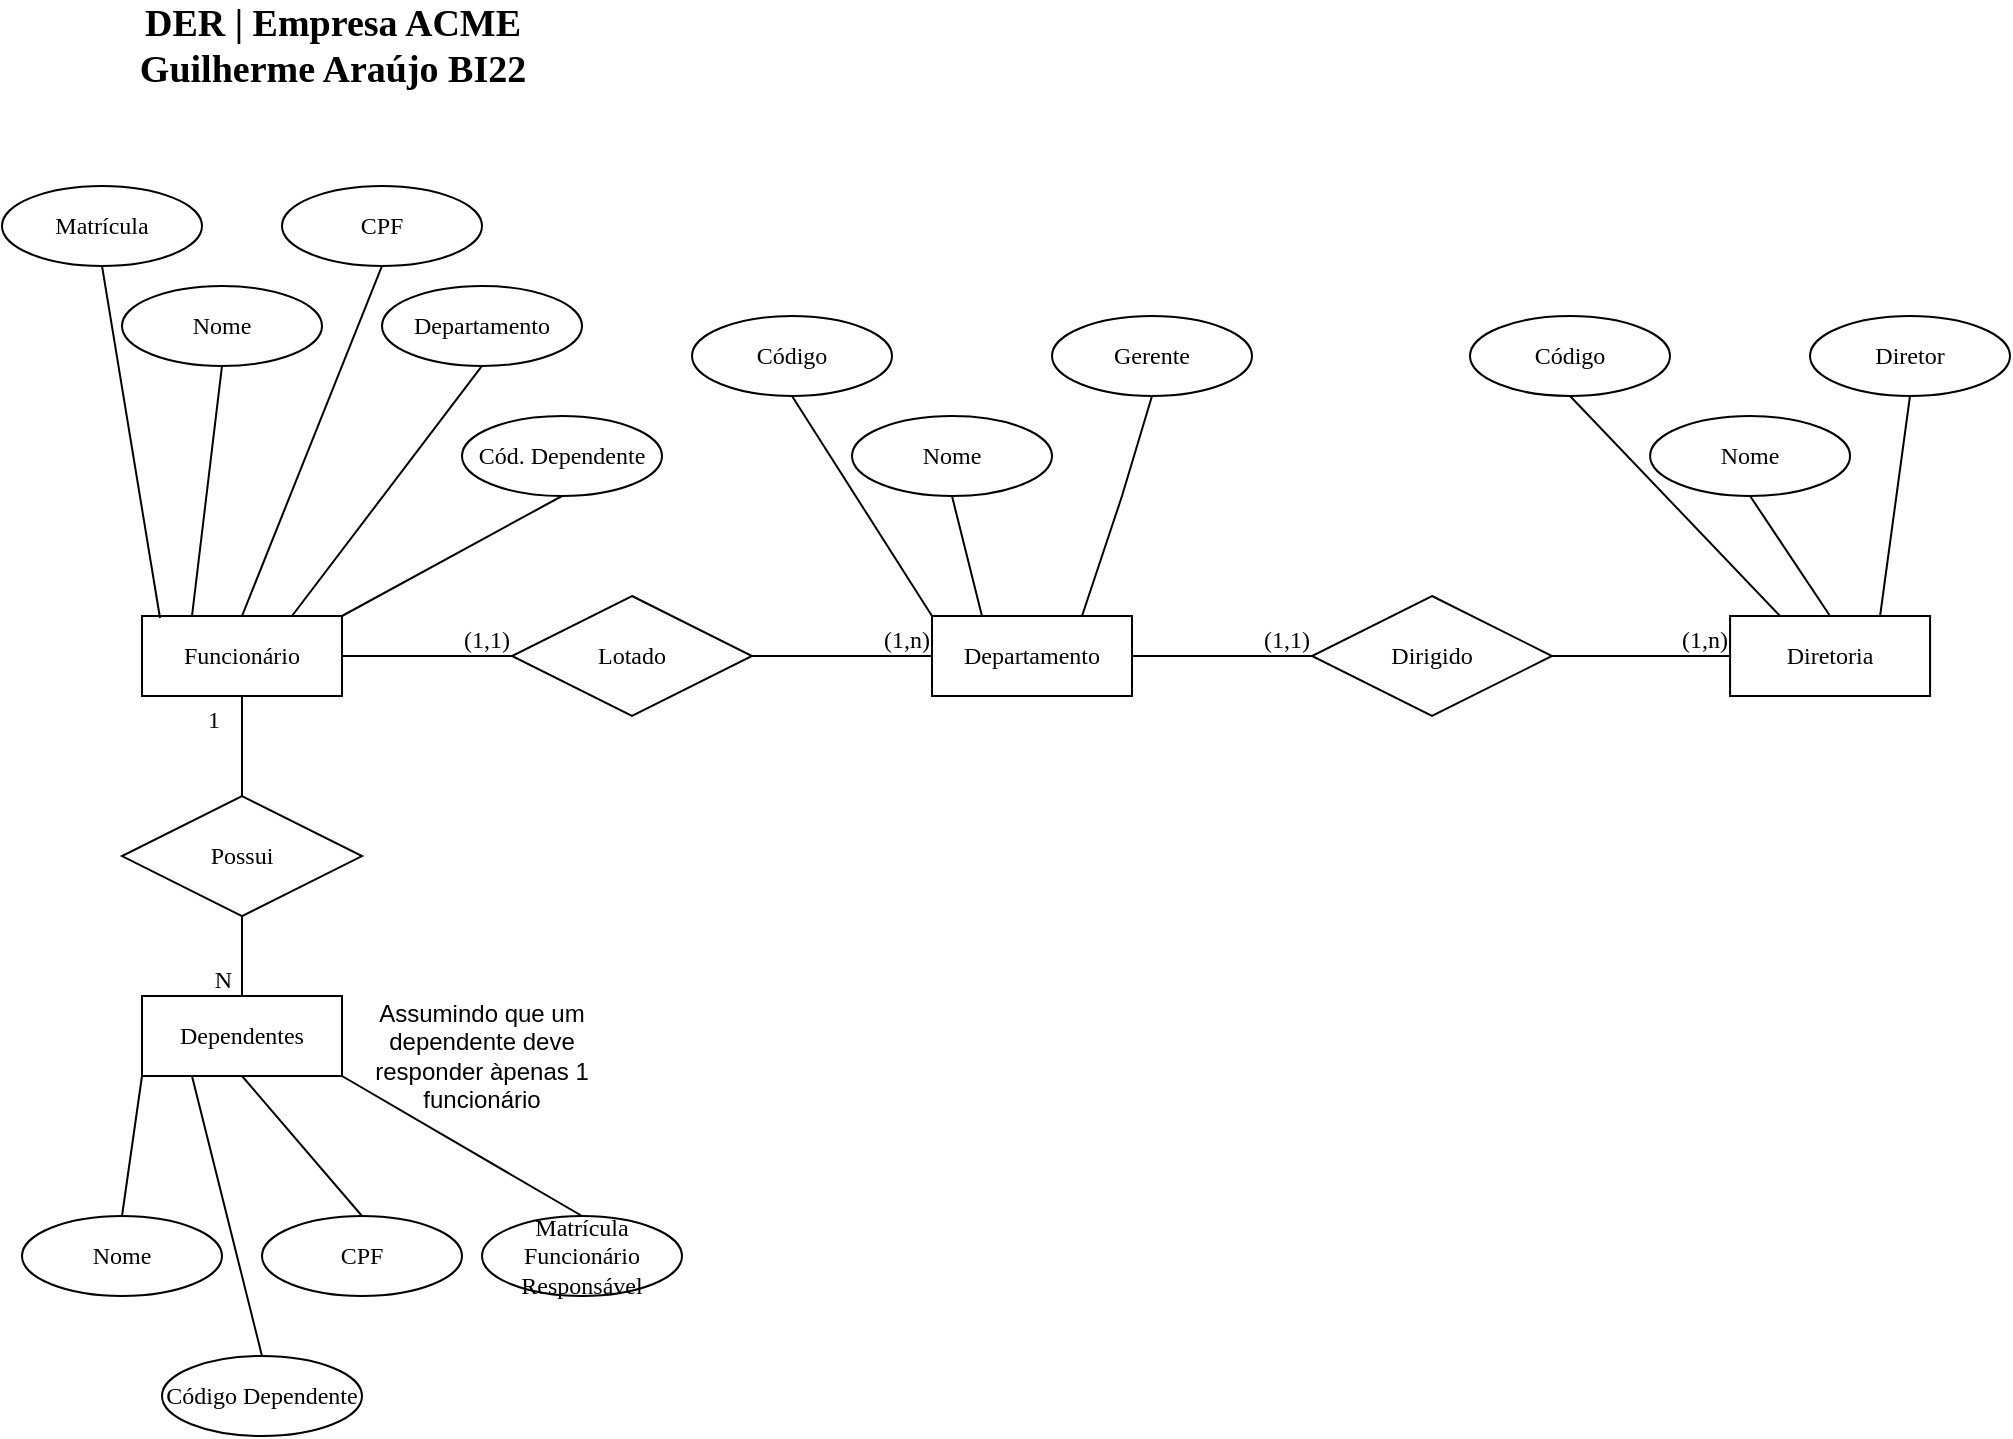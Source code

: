 <mxfile version="14.6.3" type="github">
  <diagram id="GGirwTekXRImOjxvT9fF" name="Page-1">
    <mxGraphModel dx="828" dy="452" grid="1" gridSize="10" guides="1" tooltips="1" connect="1" arrows="1" fold="1" page="1" pageScale="1" pageWidth="1169" pageHeight="827" math="0" shadow="0">
      <root>
        <mxCell id="0" />
        <mxCell id="1" parent="0" />
        <mxCell id="boWxEHNUgskN5GAm8cTc-1" value="&lt;font style=&quot;font-size: 19px&quot;&gt;DER | Empresa ACME&lt;br&gt;Guilherme Araújo BI22&lt;/font&gt;" style="text;html=1;align=center;verticalAlign=middle;resizable=0;points=[];autosize=1;fontFamily=Lucida Console;fontStyle=1;fontSize=12;" parent="1" vertex="1">
          <mxGeometry x="35" y="35" width="260" height="40" as="geometry" />
        </mxCell>
        <mxCell id="boWxEHNUgskN5GAm8cTc-43" value="&lt;font style=&quot;font-size: 12px&quot;&gt;Lotado&lt;/font&gt;" style="shape=rhombus;perimeter=rhombusPerimeter;whiteSpace=wrap;html=1;align=center;fontFamily=Lucida Console;fontSize=12;" parent="1" vertex="1">
          <mxGeometry x="255" y="330" width="120" height="60" as="geometry" />
        </mxCell>
        <mxCell id="boWxEHNUgskN5GAm8cTc-44" value="&lt;font style=&quot;font-size: 12px&quot;&gt;Departamento&lt;/font&gt;" style="whiteSpace=wrap;html=1;align=center;fontFamily=Lucida Console;fontSize=12;" parent="1" vertex="1">
          <mxGeometry x="465" y="340" width="100" height="40" as="geometry" />
        </mxCell>
        <mxCell id="boWxEHNUgskN5GAm8cTc-45" value="Diretoria" style="whiteSpace=wrap;html=1;align=center;fontFamily=Lucida Console;fontSize=12;" parent="1" vertex="1">
          <mxGeometry x="864.04" y="340" width="100" height="40" as="geometry" />
        </mxCell>
        <mxCell id="boWxEHNUgskN5GAm8cTc-46" value="" style="endArrow=none;html=1;rounded=0;fontFamily=Lucida Console;fontSize=12;exitX=1;exitY=0.5;exitDx=0;exitDy=0;" parent="1" source="I5Dhk4yvslrsnTu3Sv3g-1" target="boWxEHNUgskN5GAm8cTc-43" edge="1">
          <mxGeometry relative="1" as="geometry">
            <mxPoint x="165" y="360" as="sourcePoint" />
            <mxPoint x="275" y="450" as="targetPoint" />
          </mxGeometry>
        </mxCell>
        <mxCell id="boWxEHNUgskN5GAm8cTc-47" value="(1,1)" style="resizable=0;html=1;align=right;verticalAlign=bottom;fontFamily=Lucida Console;" parent="boWxEHNUgskN5GAm8cTc-46" connectable="0" vertex="1">
          <mxGeometry x="1" relative="1" as="geometry">
            <mxPoint x="-1" as="offset" />
          </mxGeometry>
        </mxCell>
        <mxCell id="boWxEHNUgskN5GAm8cTc-48" value="" style="endArrow=none;html=1;rounded=0;fontFamily=Lucida Console;fontSize=12;exitX=1;exitY=0.5;exitDx=0;exitDy=0;entryX=0;entryY=0.5;entryDx=0;entryDy=0;" parent="1" source="boWxEHNUgskN5GAm8cTc-43" target="boWxEHNUgskN5GAm8cTc-44" edge="1">
          <mxGeometry relative="1" as="geometry">
            <mxPoint x="305" y="360" as="sourcePoint" />
            <mxPoint x="355" y="359.5" as="targetPoint" />
          </mxGeometry>
        </mxCell>
        <mxCell id="boWxEHNUgskN5GAm8cTc-49" value="(1,n)" style="resizable=0;html=1;align=right;verticalAlign=bottom;fontFamily=Lucida Console;" parent="boWxEHNUgskN5GAm8cTc-48" connectable="0" vertex="1">
          <mxGeometry x="1" relative="1" as="geometry">
            <mxPoint x="-1" as="offset" />
          </mxGeometry>
        </mxCell>
        <mxCell id="boWxEHNUgskN5GAm8cTc-50" value="" style="endArrow=none;html=1;rounded=0;fontFamily=Lucida Console;fontSize=12;exitX=1;exitY=0.5;exitDx=0;exitDy=0;entryX=0;entryY=0.5;entryDx=0;entryDy=0;" parent="1" source="boWxEHNUgskN5GAm8cTc-44" target="boWxEHNUgskN5GAm8cTc-53" edge="1">
          <mxGeometry relative="1" as="geometry">
            <mxPoint x="465" y="359.5" as="sourcePoint" />
            <mxPoint x="525" y="359.5" as="targetPoint" />
          </mxGeometry>
        </mxCell>
        <mxCell id="boWxEHNUgskN5GAm8cTc-51" value="(1,1)" style="resizable=0;html=1;align=right;verticalAlign=bottom;fontFamily=Lucida Console;" parent="boWxEHNUgskN5GAm8cTc-50" connectable="0" vertex="1">
          <mxGeometry x="1" relative="1" as="geometry">
            <mxPoint x="-1" as="offset" />
          </mxGeometry>
        </mxCell>
        <mxCell id="boWxEHNUgskN5GAm8cTc-53" value="&lt;font style=&quot;font-size: 12px&quot;&gt;Dirigido&lt;/font&gt;" style="shape=rhombus;perimeter=rhombusPerimeter;whiteSpace=wrap;html=1;align=center;fontFamily=Lucida Console;fontSize=12;" parent="1" vertex="1">
          <mxGeometry x="655" y="330" width="120" height="60" as="geometry" />
        </mxCell>
        <mxCell id="boWxEHNUgskN5GAm8cTc-54" value="" style="endArrow=none;html=1;rounded=0;fontFamily=Lucida Console;fontSize=12;exitX=1;exitY=0.5;exitDx=0;exitDy=0;entryX=0;entryY=0.5;entryDx=0;entryDy=0;" parent="1" source="boWxEHNUgskN5GAm8cTc-53" target="boWxEHNUgskN5GAm8cTc-45" edge="1">
          <mxGeometry relative="1" as="geometry">
            <mxPoint x="784" y="360" as="sourcePoint" />
            <mxPoint x="824" y="419.97" as="targetPoint" />
          </mxGeometry>
        </mxCell>
        <mxCell id="boWxEHNUgskN5GAm8cTc-55" value="(1,n)" style="resizable=0;html=1;align=right;verticalAlign=bottom;fontFamily=Lucida Console;" parent="boWxEHNUgskN5GAm8cTc-54" connectable="0" vertex="1">
          <mxGeometry x="1" relative="1" as="geometry">
            <mxPoint x="-1" as="offset" />
          </mxGeometry>
        </mxCell>
        <mxCell id="boWxEHNUgskN5GAm8cTc-61" value="Código" style="ellipse;whiteSpace=wrap;html=1;align=center;fontFamily=Lucida Console;fontSize=12;" parent="1" vertex="1">
          <mxGeometry x="345" y="190" width="100" height="40" as="geometry" />
        </mxCell>
        <mxCell id="boWxEHNUgskN5GAm8cTc-62" value="Nome" style="ellipse;whiteSpace=wrap;html=1;align=center;fontFamily=Lucida Console;fontSize=12;" parent="1" vertex="1">
          <mxGeometry x="425" y="240" width="100" height="40" as="geometry" />
        </mxCell>
        <mxCell id="boWxEHNUgskN5GAm8cTc-63" value="Cód. Dependente" style="ellipse;whiteSpace=wrap;html=1;align=center;fontFamily=Lucida Console;fontSize=12;" parent="1" vertex="1">
          <mxGeometry x="230" y="240" width="100" height="40" as="geometry" />
        </mxCell>
        <mxCell id="boWxEHNUgskN5GAm8cTc-64" value="" style="endArrow=none;html=1;rounded=0;fontFamily=Lucida Console;fontSize=12;exitX=0.5;exitY=1;exitDx=0;exitDy=0;entryX=0;entryY=0;entryDx=0;entryDy=0;" parent="1" source="boWxEHNUgskN5GAm8cTc-61" target="boWxEHNUgskN5GAm8cTc-44" edge="1">
          <mxGeometry relative="1" as="geometry">
            <mxPoint x="195" y="420" as="sourcePoint" />
            <mxPoint x="355" y="420" as="targetPoint" />
          </mxGeometry>
        </mxCell>
        <mxCell id="boWxEHNUgskN5GAm8cTc-65" value="" style="endArrow=none;html=1;rounded=0;fontFamily=Lucida Console;fontSize=12;exitX=0.5;exitY=1;exitDx=0;exitDy=0;entryX=1;entryY=0;entryDx=0;entryDy=0;" parent="1" source="boWxEHNUgskN5GAm8cTc-63" target="I5Dhk4yvslrsnTu3Sv3g-1" edge="1">
          <mxGeometry relative="1" as="geometry">
            <mxPoint x="325.0" y="310" as="sourcePoint" />
            <mxPoint x="390.0" y="350" as="targetPoint" />
          </mxGeometry>
        </mxCell>
        <mxCell id="boWxEHNUgskN5GAm8cTc-66" value="" style="endArrow=none;html=1;rounded=0;fontFamily=Lucida Console;fontSize=12;exitX=0.5;exitY=1;exitDx=0;exitDy=0;entryX=0.25;entryY=0;entryDx=0;entryDy=0;" parent="1" source="boWxEHNUgskN5GAm8cTc-62" target="boWxEHNUgskN5GAm8cTc-44" edge="1">
          <mxGeometry relative="1" as="geometry">
            <mxPoint x="335.0" y="320" as="sourcePoint" />
            <mxPoint x="405" y="340" as="targetPoint" />
          </mxGeometry>
        </mxCell>
        <mxCell id="boWxEHNUgskN5GAm8cTc-69" value="" style="resizable=0;html=1;align=right;verticalAlign=bottom;fontFamily=Lucida Console;" parent="1" connectable="0" vertex="1">
          <mxGeometry x="315" y="460.01" as="geometry" />
        </mxCell>
        <mxCell id="boWxEHNUgskN5GAm8cTc-81" value="Código" style="ellipse;whiteSpace=wrap;html=1;align=center;fontFamily=Lucida Console;fontSize=12;" parent="1" vertex="1">
          <mxGeometry x="734" y="190.0" width="100" height="40" as="geometry" />
        </mxCell>
        <mxCell id="boWxEHNUgskN5GAm8cTc-82" value="&lt;span style=&quot;text-align: left&quot;&gt;Nome&lt;/span&gt;" style="ellipse;whiteSpace=wrap;html=1;align=center;fontFamily=Lucida Console;fontSize=12;" parent="1" vertex="1">
          <mxGeometry x="824.04" y="240" width="100" height="40" as="geometry" />
        </mxCell>
        <mxCell id="boWxEHNUgskN5GAm8cTc-87" value="" style="endArrow=none;html=1;rounded=0;fontFamily=Lucida Console;fontSize=12;exitX=0.5;exitY=0;exitDx=0;exitDy=0;entryX=0.5;entryY=1;entryDx=0;entryDy=0;" parent="1" source="boWxEHNUgskN5GAm8cTc-45" target="boWxEHNUgskN5GAm8cTc-82" edge="1">
          <mxGeometry relative="1" as="geometry">
            <mxPoint x="869" y="89.97" as="sourcePoint" />
            <mxPoint x="924" y="149.97" as="targetPoint" />
          </mxGeometry>
        </mxCell>
        <mxCell id="boWxEHNUgskN5GAm8cTc-89" value="" style="endArrow=none;html=1;rounded=0;fontFamily=Lucida Console;fontSize=12;exitX=0.5;exitY=1;exitDx=0;exitDy=0;entryX=0.25;entryY=0;entryDx=0;entryDy=0;" parent="1" source="boWxEHNUgskN5GAm8cTc-81" target="boWxEHNUgskN5GAm8cTc-45" edge="1">
          <mxGeometry relative="1" as="geometry">
            <mxPoint x="754" y="319.97" as="sourcePoint" />
            <mxPoint x="854.5" y="139.97" as="targetPoint" />
          </mxGeometry>
        </mxCell>
        <mxCell id="boWxEHNUgskN5GAm8cTc-90" value="&lt;span style=&quot;text-align: left&quot;&gt;Diretor&lt;/span&gt;" style="ellipse;whiteSpace=wrap;html=1;align=center;fontFamily=Lucida Console;fontSize=12;" parent="1" vertex="1">
          <mxGeometry x="904" y="190" width="100" height="40" as="geometry" />
        </mxCell>
        <mxCell id="boWxEHNUgskN5GAm8cTc-91" value="" style="endArrow=none;html=1;rounded=0;fontFamily=Lucida Console;fontSize=12;exitX=0.75;exitY=0;exitDx=0;exitDy=0;entryX=0.5;entryY=1;entryDx=0;entryDy=0;" parent="1" source="boWxEHNUgskN5GAm8cTc-45" target="boWxEHNUgskN5GAm8cTc-90" edge="1">
          <mxGeometry relative="1" as="geometry">
            <mxPoint x="914" y="299.97" as="sourcePoint" />
            <mxPoint x="961.5" y="99.97" as="targetPoint" />
          </mxGeometry>
        </mxCell>
        <mxCell id="I5Dhk4yvslrsnTu3Sv3g-1" value="&lt;font style=&quot;font-size: 12px&quot;&gt;Funcionário&lt;/font&gt;" style="whiteSpace=wrap;html=1;align=center;fontFamily=Lucida Console;fontSize=12;" parent="1" vertex="1">
          <mxGeometry x="70" y="340" width="100" height="40" as="geometry" />
        </mxCell>
        <mxCell id="I5Dhk4yvslrsnTu3Sv3g-6" value="Matrícula" style="ellipse;whiteSpace=wrap;html=1;align=center;fontFamily=Lucida Console;fontSize=12;" parent="1" vertex="1">
          <mxGeometry y="124.97" width="100" height="40" as="geometry" />
        </mxCell>
        <mxCell id="I5Dhk4yvslrsnTu3Sv3g-7" value="Nome" style="ellipse;whiteSpace=wrap;html=1;align=center;fontFamily=Lucida Console;fontSize=12;" parent="1" vertex="1">
          <mxGeometry x="60" y="174.97" width="100" height="40" as="geometry" />
        </mxCell>
        <mxCell id="I5Dhk4yvslrsnTu3Sv3g-8" value="Departamento" style="ellipse;whiteSpace=wrap;html=1;align=center;fontFamily=Lucida Console;fontSize=12;" parent="1" vertex="1">
          <mxGeometry x="190" y="174.97" width="100" height="40" as="geometry" />
        </mxCell>
        <mxCell id="I5Dhk4yvslrsnTu3Sv3g-9" value="" style="endArrow=none;html=1;rounded=0;fontFamily=Lucida Console;fontSize=12;exitX=0.5;exitY=1;exitDx=0;exitDy=0;entryX=0.09;entryY=0.025;entryDx=0;entryDy=0;entryPerimeter=0;" parent="1" source="I5Dhk4yvslrsnTu3Sv3g-6" target="I5Dhk4yvslrsnTu3Sv3g-1" edge="1">
          <mxGeometry relative="1" as="geometry">
            <mxPoint x="-150" y="354.97" as="sourcePoint" />
            <mxPoint x="10" y="354.97" as="targetPoint" />
          </mxGeometry>
        </mxCell>
        <mxCell id="I5Dhk4yvslrsnTu3Sv3g-10" value="" style="endArrow=none;html=1;rounded=0;fontFamily=Lucida Console;fontSize=12;exitX=0.5;exitY=1;exitDx=0;exitDy=0;entryX=0.75;entryY=0;entryDx=0;entryDy=0;" parent="1" source="I5Dhk4yvslrsnTu3Sv3g-8" target="I5Dhk4yvslrsnTu3Sv3g-1" edge="1">
          <mxGeometry relative="1" as="geometry">
            <mxPoint x="-20.0" y="244.97" as="sourcePoint" />
            <mxPoint x="45.0" y="284.97" as="targetPoint" />
          </mxGeometry>
        </mxCell>
        <mxCell id="I5Dhk4yvslrsnTu3Sv3g-11" value="" style="endArrow=none;html=1;rounded=0;fontFamily=Lucida Console;fontSize=12;exitX=0.5;exitY=1;exitDx=0;exitDy=0;entryX=0.25;entryY=0;entryDx=0;entryDy=0;" parent="1" source="I5Dhk4yvslrsnTu3Sv3g-7" target="I5Dhk4yvslrsnTu3Sv3g-1" edge="1">
          <mxGeometry relative="1" as="geometry">
            <mxPoint x="-10.0" y="254.97" as="sourcePoint" />
            <mxPoint x="60" y="274.97" as="targetPoint" />
          </mxGeometry>
        </mxCell>
        <mxCell id="I5Dhk4yvslrsnTu3Sv3g-12" value="CPF" style="ellipse;whiteSpace=wrap;html=1;align=center;fontFamily=Lucida Console;fontSize=12;" parent="1" vertex="1">
          <mxGeometry x="140" y="124.97" width="100" height="40" as="geometry" />
        </mxCell>
        <mxCell id="I5Dhk4yvslrsnTu3Sv3g-13" value="" style="endArrow=none;html=1;rounded=0;fontFamily=Lucida Console;fontSize=12;exitX=0.5;exitY=0;exitDx=0;exitDy=0;entryX=0.5;entryY=1;entryDx=0;entryDy=0;" parent="1" source="I5Dhk4yvslrsnTu3Sv3g-1" target="I5Dhk4yvslrsnTu3Sv3g-12" edge="1">
          <mxGeometry relative="1" as="geometry">
            <mxPoint x="80" y="224.97" as="sourcePoint" />
            <mxPoint x="240" y="224.97" as="targetPoint" />
          </mxGeometry>
        </mxCell>
        <mxCell id="I5Dhk4yvslrsnTu3Sv3g-14" value="&lt;font style=&quot;font-size: 12px&quot;&gt;Possui&lt;/font&gt;" style="shape=rhombus;perimeter=rhombusPerimeter;whiteSpace=wrap;html=1;align=center;fontFamily=Lucida Console;fontSize=12;" parent="1" vertex="1">
          <mxGeometry x="60" y="430.01" width="120" height="60" as="geometry" />
        </mxCell>
        <mxCell id="I5Dhk4yvslrsnTu3Sv3g-15" value="1" style="resizable=0;html=1;align=right;verticalAlign=bottom;fontFamily=Lucida Console;" parent="1" connectable="0" vertex="1">
          <mxGeometry x="109.997" y="400.003" as="geometry" />
        </mxCell>
        <mxCell id="I5Dhk4yvslrsnTu3Sv3g-16" value="" style="endArrow=none;html=1;rounded=0;fontFamily=Lucida Console;fontSize=12;exitX=0.5;exitY=1;exitDx=0;exitDy=0;entryX=0.5;entryY=0;entryDx=0;entryDy=0;" parent="1" source="I5Dhk4yvslrsnTu3Sv3g-1" target="I5Dhk4yvslrsnTu3Sv3g-14" edge="1">
          <mxGeometry relative="1" as="geometry">
            <mxPoint x="170" y="400" as="sourcePoint" />
            <mxPoint x="459.04" y="520" as="targetPoint" />
          </mxGeometry>
        </mxCell>
        <mxCell id="I5Dhk4yvslrsnTu3Sv3g-18" value="" style="endArrow=none;html=1;rounded=0;fontFamily=Lucida Console;fontSize=12;exitX=0.5;exitY=1;exitDx=0;exitDy=0;entryX=0.5;entryY=0;entryDx=0;entryDy=0;" parent="1" source="I5Dhk4yvslrsnTu3Sv3g-14" target="I5Dhk4yvslrsnTu3Sv3g-22" edge="1">
          <mxGeometry relative="1" as="geometry">
            <mxPoint x="119.5" y="510" as="sourcePoint" />
            <mxPoint x="119.5" y="580" as="targetPoint" />
          </mxGeometry>
        </mxCell>
        <mxCell id="I5Dhk4yvslrsnTu3Sv3g-19" value="N" style="resizable=0;html=1;align=right;verticalAlign=bottom;fontFamily=Lucida Console;" parent="I5Dhk4yvslrsnTu3Sv3g-18" connectable="0" vertex="1">
          <mxGeometry x="1" relative="1" as="geometry">
            <mxPoint x="-5" as="offset" />
          </mxGeometry>
        </mxCell>
        <mxCell id="I5Dhk4yvslrsnTu3Sv3g-22" value="&lt;font style=&quot;font-size: 12px&quot;&gt;Dependentes&lt;/font&gt;" style="whiteSpace=wrap;html=1;align=center;fontFamily=Lucida Console;fontSize=12;" parent="1" vertex="1">
          <mxGeometry x="70" y="530" width="100" height="40" as="geometry" />
        </mxCell>
        <mxCell id="I5Dhk4yvslrsnTu3Sv3g-23" value="Matrícula Funcionário Responsável" style="ellipse;whiteSpace=wrap;html=1;align=center;fontFamily=Lucida Console;fontSize=12;" parent="1" vertex="1">
          <mxGeometry x="240" y="640" width="100" height="40" as="geometry" />
        </mxCell>
        <mxCell id="I5Dhk4yvslrsnTu3Sv3g-24" value="Nome" style="ellipse;whiteSpace=wrap;html=1;align=center;fontFamily=Lucida Console;fontSize=12;" parent="1" vertex="1">
          <mxGeometry x="10" y="640" width="100" height="40" as="geometry" />
        </mxCell>
        <mxCell id="I5Dhk4yvslrsnTu3Sv3g-25" value="" style="endArrow=none;html=1;rounded=0;fontFamily=Lucida Console;fontSize=12;exitX=0.5;exitY=0;exitDx=0;exitDy=0;entryX=1;entryY=1;entryDx=0;entryDy=0;" parent="1" source="I5Dhk4yvslrsnTu3Sv3g-23" target="I5Dhk4yvslrsnTu3Sv3g-22" edge="1">
          <mxGeometry relative="1" as="geometry">
            <mxPoint x="20" y="760" as="sourcePoint" />
            <mxPoint x="180" y="760" as="targetPoint" />
          </mxGeometry>
        </mxCell>
        <mxCell id="I5Dhk4yvslrsnTu3Sv3g-26" value="" style="endArrow=none;html=1;rounded=0;fontFamily=Lucida Console;fontSize=12;exitX=0.5;exitY=0;exitDx=0;exitDy=0;entryX=0;entryY=1;entryDx=0;entryDy=0;" parent="1" source="I5Dhk4yvslrsnTu3Sv3g-24" target="I5Dhk4yvslrsnTu3Sv3g-22" edge="1">
          <mxGeometry relative="1" as="geometry">
            <mxPoint x="160.0" y="660" as="sourcePoint" />
            <mxPoint x="230" y="680" as="targetPoint" />
          </mxGeometry>
        </mxCell>
        <mxCell id="I5Dhk4yvslrsnTu3Sv3g-28" value="Assumindo que um dependente deve responder àpenas 1 funcionário" style="text;html=1;strokeColor=none;fillColor=none;align=center;verticalAlign=middle;whiteSpace=wrap;rounded=0;" parent="1" vertex="1">
          <mxGeometry x="180" y="550" width="120" height="20" as="geometry" />
        </mxCell>
        <mxCell id="I5Dhk4yvslrsnTu3Sv3g-30" value="CPF" style="ellipse;whiteSpace=wrap;html=1;align=center;fontFamily=Lucida Console;fontSize=12;" parent="1" vertex="1">
          <mxGeometry x="130" y="640" width="100" height="40" as="geometry" />
        </mxCell>
        <mxCell id="I5Dhk4yvslrsnTu3Sv3g-31" value="" style="endArrow=none;html=1;rounded=0;fontFamily=Lucida Console;fontSize=12;exitX=0.5;exitY=1;exitDx=0;exitDy=0;entryX=0.5;entryY=0;entryDx=0;entryDy=0;" parent="1" source="I5Dhk4yvslrsnTu3Sv3g-22" target="I5Dhk4yvslrsnTu3Sv3g-30" edge="1">
          <mxGeometry relative="1" as="geometry">
            <mxPoint x="110" y="855.03" as="sourcePoint" />
            <mxPoint x="230" y="740" as="targetPoint" />
          </mxGeometry>
        </mxCell>
        <mxCell id="I5Dhk4yvslrsnTu3Sv3g-32" value="Código Dependente" style="ellipse;whiteSpace=wrap;html=1;align=center;fontFamily=Lucida Console;fontSize=12;" parent="1" vertex="1">
          <mxGeometry x="80" y="710" width="100" height="40" as="geometry" />
        </mxCell>
        <mxCell id="I5Dhk4yvslrsnTu3Sv3g-33" value="" style="endArrow=none;html=1;rounded=0;fontFamily=Lucida Console;fontSize=12;exitX=0.5;exitY=0;exitDx=0;exitDy=0;entryX=0.25;entryY=1;entryDx=0;entryDy=0;" parent="1" source="I5Dhk4yvslrsnTu3Sv3g-32" target="I5Dhk4yvslrsnTu3Sv3g-22" edge="1">
          <mxGeometry relative="1" as="geometry">
            <mxPoint x="210.0" y="720" as="sourcePoint" />
            <mxPoint x="156.667" y="630" as="targetPoint" />
          </mxGeometry>
        </mxCell>
        <mxCell id="I5Dhk4yvslrsnTu3Sv3g-34" value="Gerente" style="ellipse;whiteSpace=wrap;html=1;align=center;fontFamily=Lucida Console;fontSize=12;" parent="1" vertex="1">
          <mxGeometry x="525" y="190" width="100" height="40" as="geometry" />
        </mxCell>
        <mxCell id="I5Dhk4yvslrsnTu3Sv3g-35" value="" style="endArrow=none;html=1;rounded=0;fontFamily=Lucida Console;fontSize=12;exitX=0.5;exitY=1;exitDx=0;exitDy=0;entryX=0.75;entryY=0;entryDx=0;entryDy=0;" parent="1" source="I5Dhk4yvslrsnTu3Sv3g-34" target="boWxEHNUgskN5GAm8cTc-44" edge="1">
          <mxGeometry relative="1" as="geometry">
            <mxPoint x="435.0" y="270" as="sourcePoint" />
            <mxPoint x="555" y="340" as="targetPoint" />
            <Array as="points">
              <mxPoint x="560" y="280" />
            </Array>
          </mxGeometry>
        </mxCell>
      </root>
    </mxGraphModel>
  </diagram>
</mxfile>
